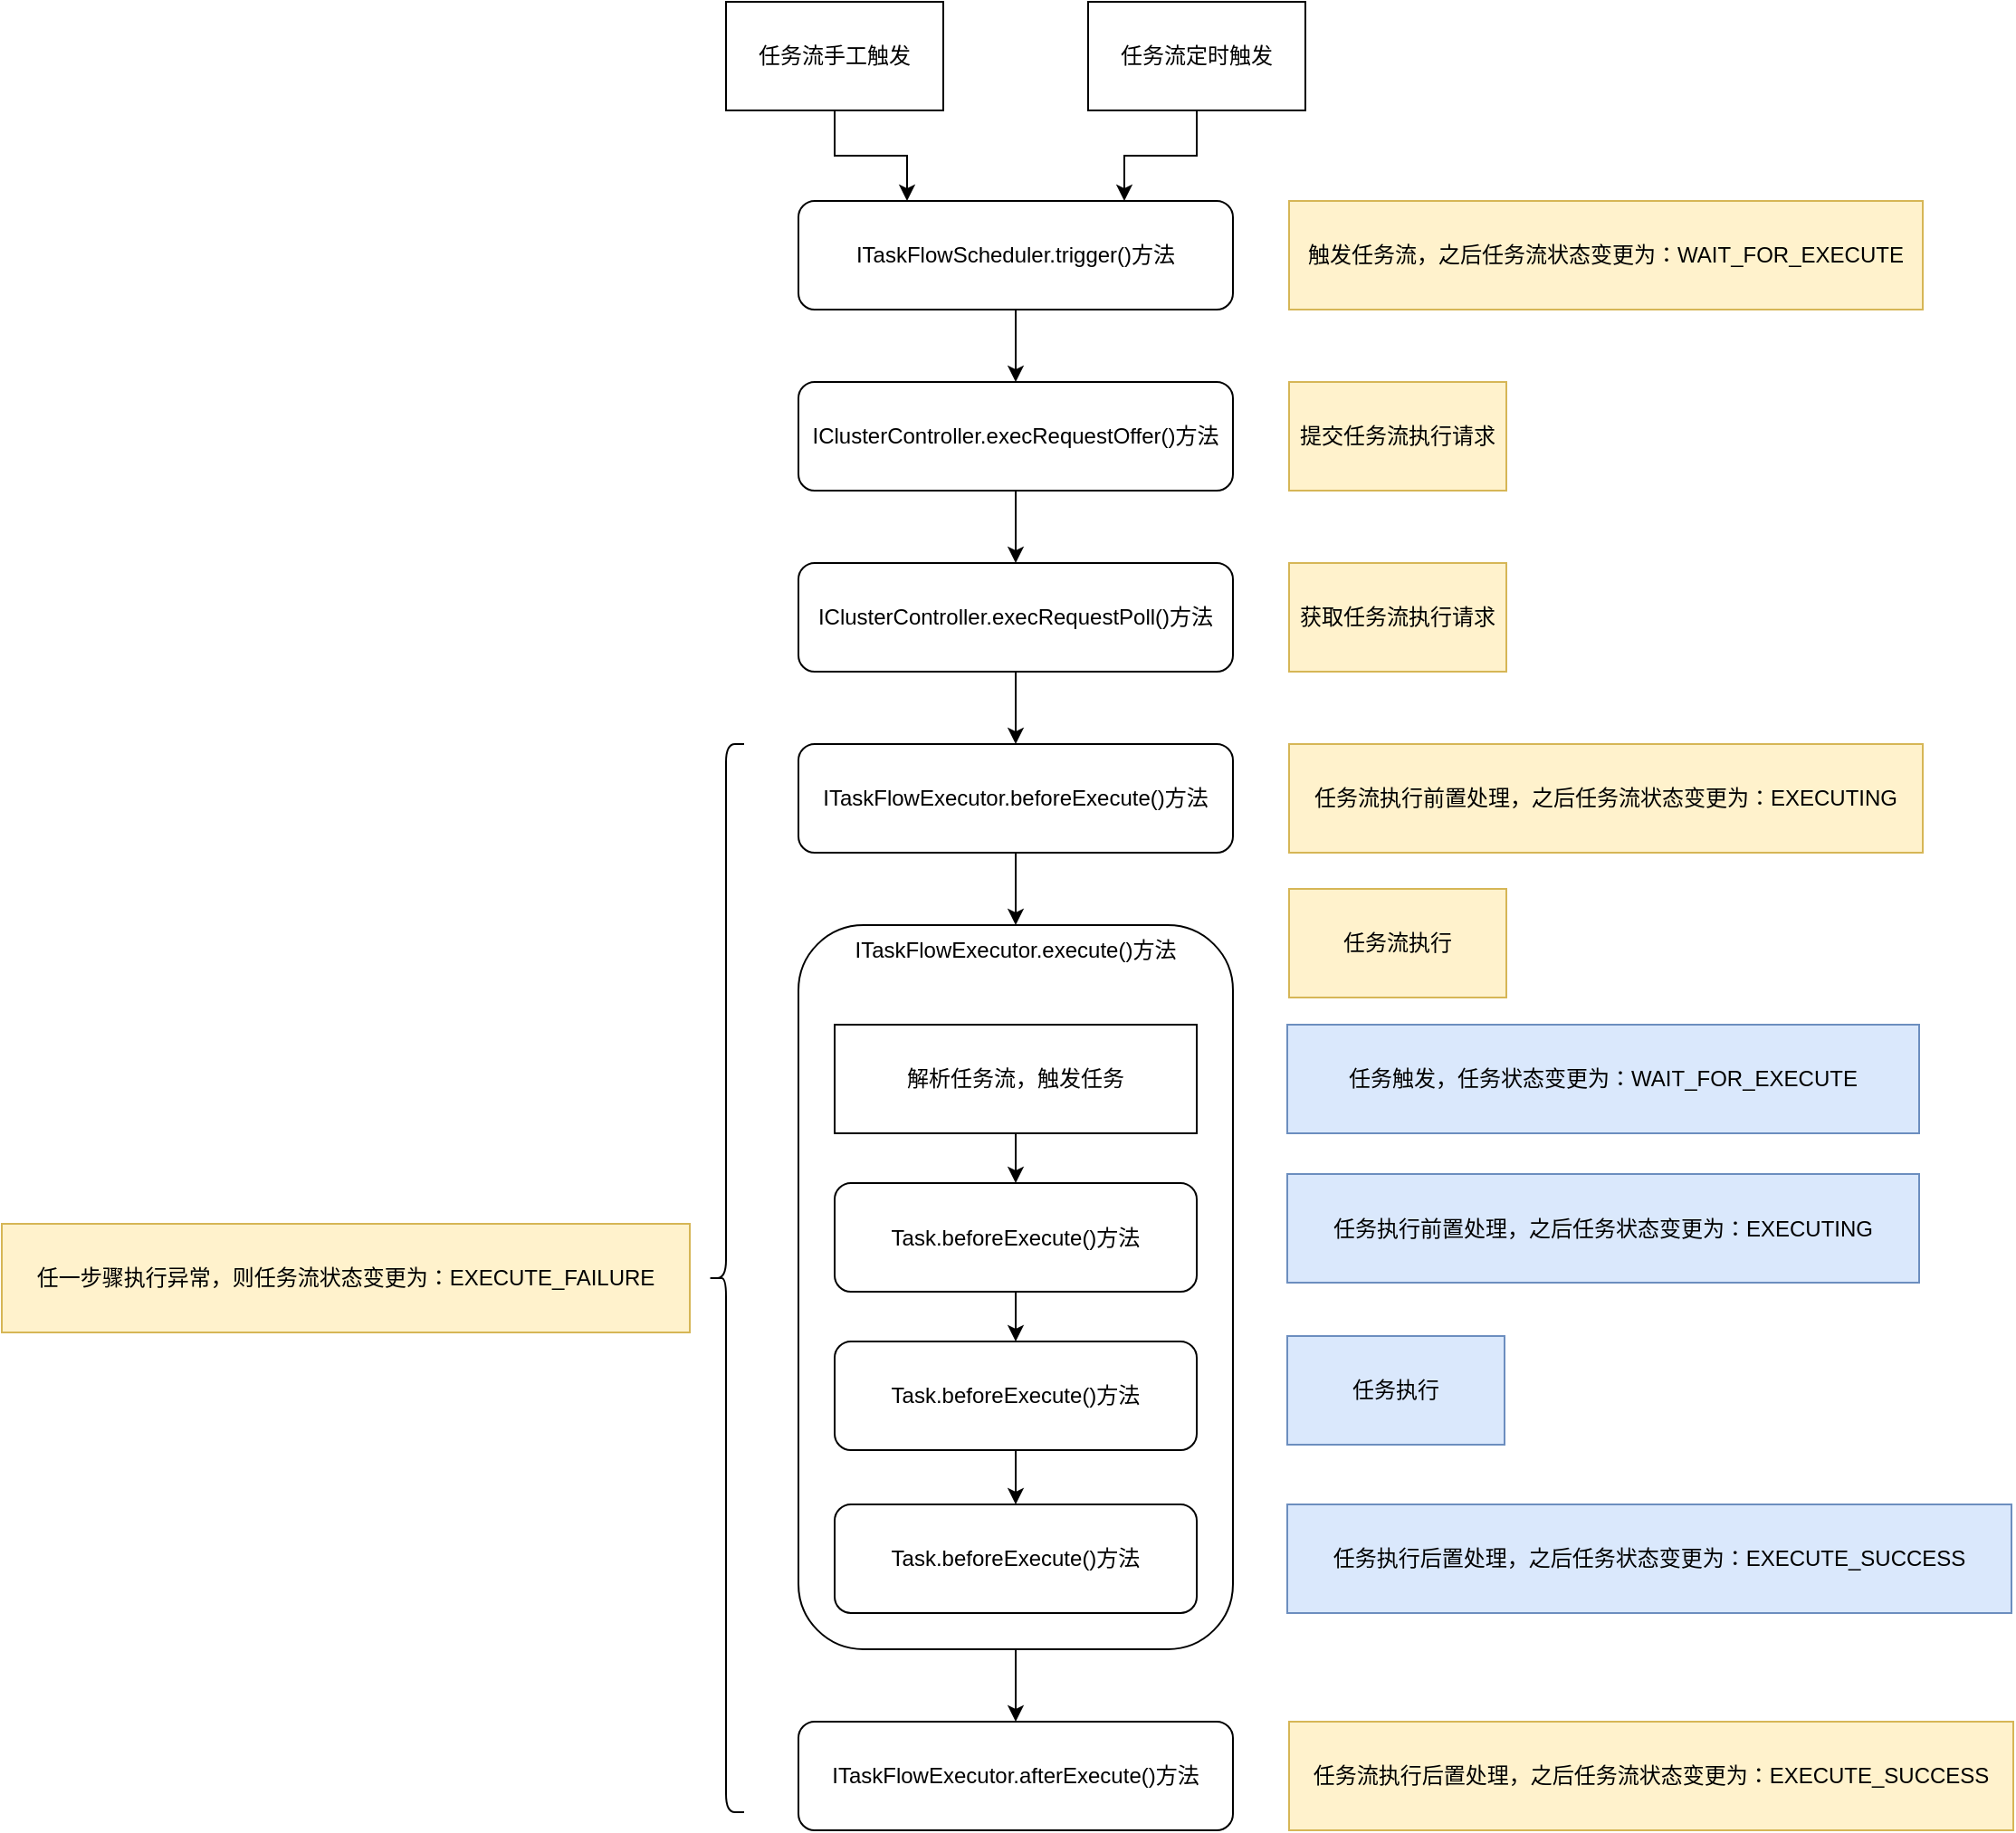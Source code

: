 <mxfile version="12.2.2" type="device" pages="1"><diagram id="s5c5607iheu5fuhXcZ0h" name="第 1 页"><mxGraphModel dx="1422" dy="822" grid="0" gridSize="10" guides="1" tooltips="1" connect="1" arrows="1" fold="1" page="1" pageScale="1" pageWidth="1169" pageHeight="827" math="0" shadow="0"><root><mxCell id="0"/><mxCell id="1" parent="0"/><mxCell id="-5f0O2HPNkqVcKrXhpjV-1" value="ITaskFlowScheduler.trigger()方法" style="rounded=1;whiteSpace=wrap;html=1;" vertex="1" parent="1"><mxGeometry x="460" y="170" width="240" height="60" as="geometry"/></mxCell><mxCell id="-5f0O2HPNkqVcKrXhpjV-7" style="edgeStyle=orthogonalEdgeStyle;rounded=0;orthogonalLoop=1;jettySize=auto;html=1;exitX=0.5;exitY=1;exitDx=0;exitDy=0;entryX=0.75;entryY=0;entryDx=0;entryDy=0;" edge="1" parent="1" source="-5f0O2HPNkqVcKrXhpjV-4" target="-5f0O2HPNkqVcKrXhpjV-1"><mxGeometry relative="1" as="geometry"/></mxCell><mxCell id="-5f0O2HPNkqVcKrXhpjV-4" value="任务流定时触发" style="rounded=0;whiteSpace=wrap;html=1;" vertex="1" parent="1"><mxGeometry x="620" y="60" width="120" height="60" as="geometry"/></mxCell><mxCell id="-5f0O2HPNkqVcKrXhpjV-6" style="edgeStyle=orthogonalEdgeStyle;rounded=0;orthogonalLoop=1;jettySize=auto;html=1;exitX=0.5;exitY=1;exitDx=0;exitDy=0;entryX=0.25;entryY=0;entryDx=0;entryDy=0;" edge="1" parent="1" source="-5f0O2HPNkqVcKrXhpjV-5" target="-5f0O2HPNkqVcKrXhpjV-1"><mxGeometry relative="1" as="geometry"/></mxCell><mxCell id="-5f0O2HPNkqVcKrXhpjV-5" value="任务流手工触发" style="rounded=0;whiteSpace=wrap;html=1;" vertex="1" parent="1"><mxGeometry x="420" y="60" width="120" height="60" as="geometry"/></mxCell><mxCell id="-5f0O2HPNkqVcKrXhpjV-12" value="" style="edgeStyle=orthogonalEdgeStyle;rounded=0;orthogonalLoop=1;jettySize=auto;html=1;exitX=0.5;exitY=1;exitDx=0;exitDy=0;" edge="1" parent="1" source="-5f0O2HPNkqVcKrXhpjV-1" target="-5f0O2HPNkqVcKrXhpjV-11"><mxGeometry relative="1" as="geometry"><mxPoint x="580" y="330" as="sourcePoint"/></mxGeometry></mxCell><mxCell id="-5f0O2HPNkqVcKrXhpjV-14" value="" style="edgeStyle=orthogonalEdgeStyle;rounded=0;orthogonalLoop=1;jettySize=auto;html=1;" edge="1" parent="1" source="-5f0O2HPNkqVcKrXhpjV-11" target="-5f0O2HPNkqVcKrXhpjV-13"><mxGeometry relative="1" as="geometry"/></mxCell><mxCell id="-5f0O2HPNkqVcKrXhpjV-11" value="IClusterController.execRequestOffer()方法" style="rounded=1;whiteSpace=wrap;html=1;" vertex="1" parent="1"><mxGeometry x="460" y="270" width="240" height="60" as="geometry"/></mxCell><mxCell id="-5f0O2HPNkqVcKrXhpjV-16" value="" style="edgeStyle=orthogonalEdgeStyle;rounded=0;orthogonalLoop=1;jettySize=auto;html=1;" edge="1" parent="1" source="-5f0O2HPNkqVcKrXhpjV-13" target="-5f0O2HPNkqVcKrXhpjV-15"><mxGeometry relative="1" as="geometry"/></mxCell><mxCell id="-5f0O2HPNkqVcKrXhpjV-13" value="IClusterController.execRequestPoll()方法" style="rounded=1;whiteSpace=wrap;html=1;" vertex="1" parent="1"><mxGeometry x="460" y="370" width="240" height="60" as="geometry"/></mxCell><mxCell id="-5f0O2HPNkqVcKrXhpjV-27" value="" style="edgeStyle=orthogonalEdgeStyle;rounded=0;orthogonalLoop=1;jettySize=auto;html=1;" edge="1" parent="1" source="-5f0O2HPNkqVcKrXhpjV-15" target="-5f0O2HPNkqVcKrXhpjV-26"><mxGeometry relative="1" as="geometry"/></mxCell><mxCell id="-5f0O2HPNkqVcKrXhpjV-15" value="ITaskFlowExecutor.beforeExecute()方法" style="rounded=1;whiteSpace=wrap;html=1;" vertex="1" parent="1"><mxGeometry x="460" y="470" width="240" height="60" as="geometry"/></mxCell><mxCell id="-5f0O2HPNkqVcKrXhpjV-29" value="" style="edgeStyle=orthogonalEdgeStyle;rounded=0;orthogonalLoop=1;jettySize=auto;html=1;" edge="1" parent="1" source="-5f0O2HPNkqVcKrXhpjV-26" target="-5f0O2HPNkqVcKrXhpjV-28"><mxGeometry relative="1" as="geometry"/></mxCell><mxCell id="-5f0O2HPNkqVcKrXhpjV-26" value="ITaskFlowExecutor.execute()方法" style="rounded=1;whiteSpace=wrap;html=1;verticalAlign=top;" vertex="1" parent="1"><mxGeometry x="460" y="570" width="240" height="400" as="geometry"/></mxCell><mxCell id="-5f0O2HPNkqVcKrXhpjV-28" value="ITaskFlowExecutor.afterExecute()方法" style="rounded=1;whiteSpace=wrap;html=1;" vertex="1" parent="1"><mxGeometry x="460" y="1010" width="240" height="60" as="geometry"/></mxCell><mxCell id="-5f0O2HPNkqVcKrXhpjV-22" value="提交任务流执行请求" style="rounded=0;whiteSpace=wrap;html=1;fillColor=#fff2cc;strokeColor=#d6b656;" vertex="1" parent="1"><mxGeometry x="731" y="270" width="120" height="60" as="geometry"/></mxCell><mxCell id="-5f0O2HPNkqVcKrXhpjV-23" value="获取任务流执行请求" style="rounded=0;whiteSpace=wrap;html=1;fillColor=#fff2cc;strokeColor=#d6b656;" vertex="1" parent="1"><mxGeometry x="731" y="370" width="120" height="60" as="geometry"/></mxCell><mxCell id="-5f0O2HPNkqVcKrXhpjV-24" value="触发任务流，之后任务流状态变更为：WAIT_FOR_EXECUTE" style="rounded=0;whiteSpace=wrap;html=1;fillColor=#fff2cc;strokeColor=#d6b656;" vertex="1" parent="1"><mxGeometry x="731" y="170" width="350" height="60" as="geometry"/></mxCell><mxCell id="-5f0O2HPNkqVcKrXhpjV-25" value="任务流执行前置处理，之后任务流状态变更为：EXECUTING" style="rounded=0;whiteSpace=wrap;html=1;fillColor=#fff2cc;strokeColor=#d6b656;" vertex="1" parent="1"><mxGeometry x="731" y="470" width="350" height="60" as="geometry"/></mxCell><mxCell id="-5f0O2HPNkqVcKrXhpjV-30" value="任务流执行后置处理，之后任务流状态变更为：EXECUTE_SUCCESS" style="rounded=0;whiteSpace=wrap;html=1;fillColor=#fff2cc;strokeColor=#d6b656;" vertex="1" parent="1"><mxGeometry x="731" y="1010" width="400" height="60" as="geometry"/></mxCell><mxCell id="-5f0O2HPNkqVcKrXhpjV-31" value="任务流执行" style="rounded=0;whiteSpace=wrap;html=1;fillColor=#fff2cc;strokeColor=#d6b656;" vertex="1" parent="1"><mxGeometry x="731" y="550" width="120" height="60" as="geometry"/></mxCell><mxCell id="-5f0O2HPNkqVcKrXhpjV-32" value="" style="shape=curlyBracket;whiteSpace=wrap;html=1;rounded=1;" vertex="1" parent="1"><mxGeometry x="410" y="470" width="20" height="590" as="geometry"/></mxCell><mxCell id="-5f0O2HPNkqVcKrXhpjV-33" value="任一步骤执行异常，则任务流状态变更为：EXECUTE_FAILURE" style="rounded=0;whiteSpace=wrap;html=1;fillColor=#fff2cc;strokeColor=#d6b656;" vertex="1" parent="1"><mxGeometry x="20" y="735" width="380" height="60" as="geometry"/></mxCell><mxCell id="-5f0O2HPNkqVcKrXhpjV-34" value="任务触发，任务状态变更为：WAIT_FOR_EXECUTE" style="rounded=0;whiteSpace=wrap;html=1;fillColor=#dae8fc;strokeColor=#6c8ebf;" vertex="1" parent="1"><mxGeometry x="730" y="625" width="349" height="60" as="geometry"/></mxCell><mxCell id="-5f0O2HPNkqVcKrXhpjV-37" value="" style="edgeStyle=orthogonalEdgeStyle;rounded=0;orthogonalLoop=1;jettySize=auto;html=1;" edge="1" parent="1" source="-5f0O2HPNkqVcKrXhpjV-35" target="-5f0O2HPNkqVcKrXhpjV-36"><mxGeometry relative="1" as="geometry"/></mxCell><mxCell id="-5f0O2HPNkqVcKrXhpjV-35" value="Task.beforeExecute()方法" style="rounded=1;whiteSpace=wrap;html=1;" vertex="1" parent="1"><mxGeometry x="480" y="712.5" width="200" height="60" as="geometry"/></mxCell><mxCell id="-5f0O2HPNkqVcKrXhpjV-39" value="" style="edgeStyle=orthogonalEdgeStyle;rounded=0;orthogonalLoop=1;jettySize=auto;html=1;" edge="1" parent="1" source="-5f0O2HPNkqVcKrXhpjV-36" target="-5f0O2HPNkqVcKrXhpjV-38"><mxGeometry relative="1" as="geometry"/></mxCell><mxCell id="-5f0O2HPNkqVcKrXhpjV-36" value="Task.beforeExecute()方法" style="rounded=1;whiteSpace=wrap;html=1;" vertex="1" parent="1"><mxGeometry x="480" y="800" width="200" height="60" as="geometry"/></mxCell><mxCell id="-5f0O2HPNkqVcKrXhpjV-38" value="Task.beforeExecute()方法" style="rounded=1;whiteSpace=wrap;html=1;" vertex="1" parent="1"><mxGeometry x="480" y="890" width="200" height="60" as="geometry"/></mxCell><mxCell id="-5f0O2HPNkqVcKrXhpjV-40" value="任务执行前置处理，之后任务状态变更为：EXECUTING" style="rounded=0;whiteSpace=wrap;html=1;fillColor=#dae8fc;strokeColor=#6c8ebf;" vertex="1" parent="1"><mxGeometry x="730" y="707.5" width="349" height="60" as="geometry"/></mxCell><mxCell id="-5f0O2HPNkqVcKrXhpjV-41" value="任务执行" style="rounded=0;whiteSpace=wrap;html=1;fillColor=#dae8fc;strokeColor=#6c8ebf;" vertex="1" parent="1"><mxGeometry x="730" y="797" width="120" height="60" as="geometry"/></mxCell><mxCell id="-5f0O2HPNkqVcKrXhpjV-42" value="任务执行后置处理，之后任务状态变更为：EXECUTE_SUCCESS" style="rounded=0;whiteSpace=wrap;html=1;fillColor=#dae8fc;strokeColor=#6c8ebf;" vertex="1" parent="1"><mxGeometry x="730" y="890" width="400" height="60" as="geometry"/></mxCell><mxCell id="-5f0O2HPNkqVcKrXhpjV-44" style="edgeStyle=orthogonalEdgeStyle;rounded=0;orthogonalLoop=1;jettySize=auto;html=1;exitX=0.5;exitY=1;exitDx=0;exitDy=0;" edge="1" parent="1" source="-5f0O2HPNkqVcKrXhpjV-43" target="-5f0O2HPNkqVcKrXhpjV-35"><mxGeometry relative="1" as="geometry"/></mxCell><mxCell id="-5f0O2HPNkqVcKrXhpjV-43" value="解析任务流，触发任务" style="rounded=0;whiteSpace=wrap;html=1;" vertex="1" parent="1"><mxGeometry x="480" y="625" width="200" height="60" as="geometry"/></mxCell></root></mxGraphModel></diagram></mxfile>